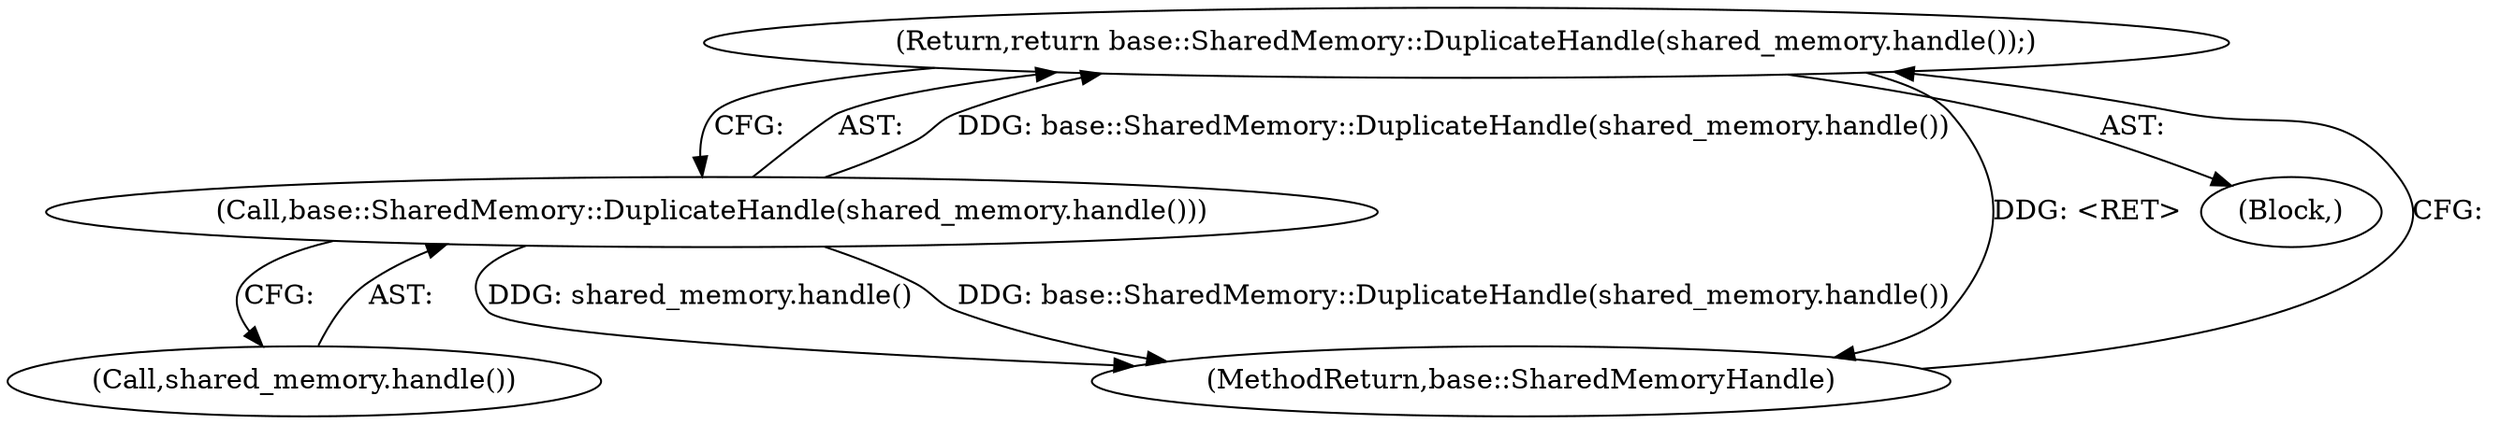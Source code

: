 digraph "1_Chrome_673ce95d481ea9368c4d4d43ac756ba1d6d9e608_6@del" {
"1000155" [label="(Return,return base::SharedMemory::DuplicateHandle(shared_memory.handle());)"];
"1000156" [label="(Call,base::SharedMemory::DuplicateHandle(shared_memory.handle()))"];
"1000156" [label="(Call,base::SharedMemory::DuplicateHandle(shared_memory.handle()))"];
"1000157" [label="(Call,shared_memory.handle())"];
"1000155" [label="(Return,return base::SharedMemory::DuplicateHandle(shared_memory.handle());)"];
"1000160" [label="(MethodReturn,base::SharedMemoryHandle)"];
"1000152" [label="(Block,)"];
"1000155" -> "1000152"  [label="AST: "];
"1000155" -> "1000156"  [label="CFG: "];
"1000156" -> "1000155"  [label="AST: "];
"1000160" -> "1000155"  [label="CFG: "];
"1000155" -> "1000160"  [label="DDG: <RET>"];
"1000156" -> "1000155"  [label="DDG: base::SharedMemory::DuplicateHandle(shared_memory.handle())"];
"1000156" -> "1000157"  [label="CFG: "];
"1000157" -> "1000156"  [label="AST: "];
"1000156" -> "1000160"  [label="DDG: shared_memory.handle()"];
"1000156" -> "1000160"  [label="DDG: base::SharedMemory::DuplicateHandle(shared_memory.handle())"];
}
